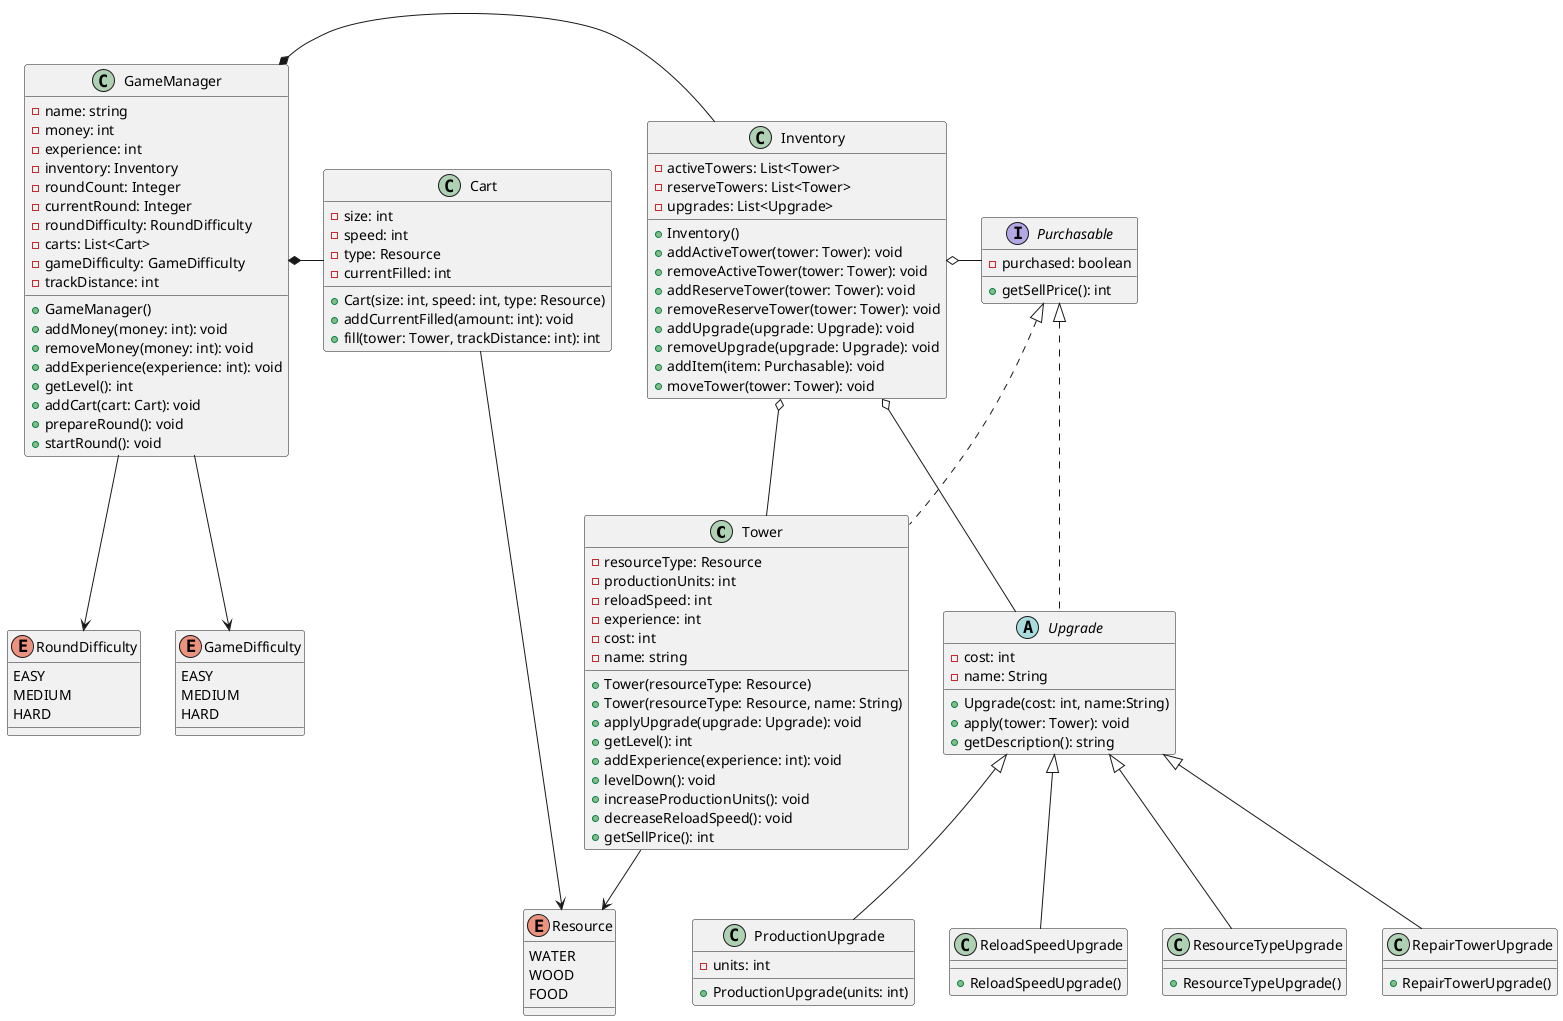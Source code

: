 @startuml
'https://plantuml.com/class-diagram

class Tower implements Purchasable {
    - resourceType: Resource
    - productionUnits: int
    - reloadSpeed: int
    - experience: int
    - cost: int
    - name: string

    + Tower(resourceType: Resource)
    + Tower(resourceType: Resource, name: String)
    + applyUpgrade(upgrade: Upgrade): void
    + getLevel(): int
    + addExperience(experience: int): void
    + levelDown(): void
    + increaseProductionUnits(): void
    + decreaseReloadSpeed(): void
    + getSellPrice(): int
}

enum Resource {
    WATER
    WOOD
    FOOD
}

class GameManager {
    - name: string
    - money: int
    - experience: int
    - inventory: Inventory
    - roundCount: Integer
    - currentRound: Integer
    - roundDifficulty: RoundDifficulty
    - carts: List<Cart>
    - gameDifficulty: GameDifficulty
    - trackDistance: int

    + GameManager()
    + addMoney(money: int): void
    + removeMoney(money: int): void
    + addExperience(experience: int): void
    + getLevel(): int
    + addCart(cart: Cart): void
    + prepareRound(): void
    + startRound(): void

}

Tower --> Resource
GameManager --> GameDifficulty
GameManager --> RoundDifficulty
GameManager *- Inventory
Inventory o- Tower
Inventory o- Upgrade
Inventory o- Purchasable

class Cart {
    - size: int
    - speed: int
    - type: Resource
    - currentFilled: int

    + Cart(size: int, speed: int, type: Resource)
    + addCurrentFilled(amount: int): void
    + fill(tower: Tower, trackDistance: int): int
}

Cart --> Resource
GameManager *- Cart

enum GameDifficulty {
    EASY
    MEDIUM
    HARD
}

enum RoundDifficulty {
    EASY
    MEDIUM
    HARD
}

interface Purchasable {
    - purchased: boolean

    + getSellPrice(): int
}

abstract Upgrade implements Purchasable {
    - cost: int
    - name: String

    + Upgrade(cost: int, name:String)
    + apply(tower: Tower): void
    + getDescription(): string
}

class ProductionUpgrade extends Upgrade {
    - units: int

    + ProductionUpgrade(units: int)
}

class ReloadSpeedUpgrade extends Upgrade {
    + ReloadSpeedUpgrade()
}

class ResourceTypeUpgrade extends Upgrade {
    + ResourceTypeUpgrade()
}

class RepairTowerUpgrade extends Upgrade {
    + RepairTowerUpgrade()
}

class Inventory {
    - activeTowers: List<Tower>
    - reserveTowers: List<Tower>
    - upgrades: List<Upgrade>

    + Inventory()
    + addActiveTower(tower: Tower): void
    + removeActiveTower(tower: Tower): void
    + addReserveTower(tower: Tower): void
    + removeReserveTower(tower: Tower): void
    + addUpgrade(upgrade: Upgrade): void
    + removeUpgrade(upgrade: Upgrade): void
    + addItem(item: Purchasable): void
    + moveTower(tower: Tower): void
}
@enduml